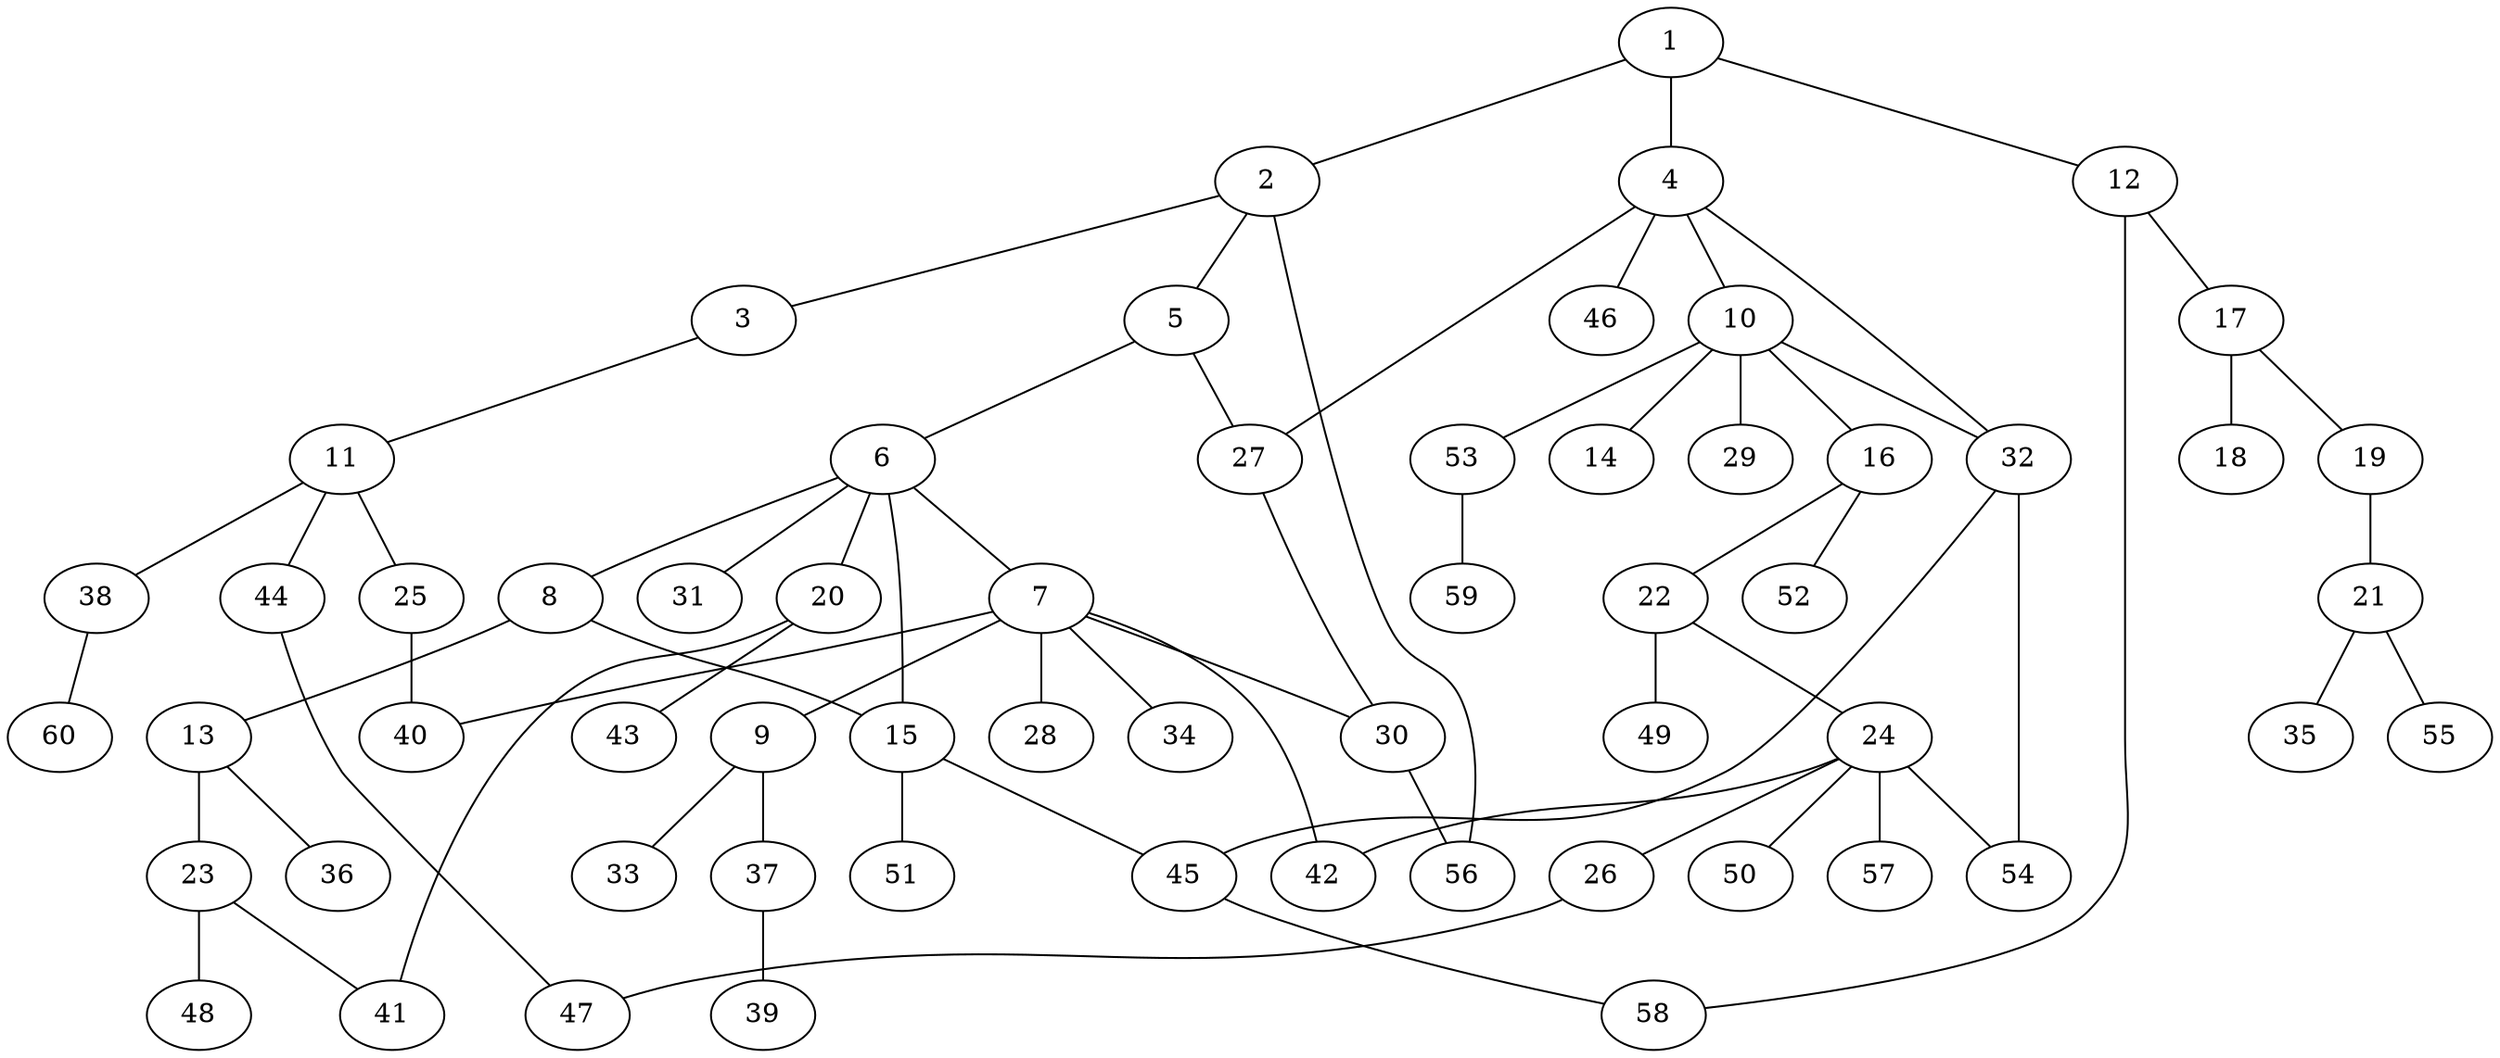 graph graphname {1--2
1--4
1--12
2--3
2--5
2--56
3--11
4--10
4--27
4--32
4--46
5--6
5--27
6--7
6--8
6--15
6--20
6--31
7--9
7--28
7--30
7--34
7--40
7--42
8--13
8--15
9--33
9--37
10--14
10--16
10--29
10--32
10--53
11--25
11--38
11--44
12--17
12--58
13--23
13--36
15--45
15--51
16--22
16--52
17--18
17--19
19--21
20--41
20--43
21--35
21--55
22--24
22--49
23--41
23--48
24--26
24--42
24--50
24--54
24--57
25--40
26--47
27--30
30--56
32--45
32--54
37--39
38--60
44--47
45--58
53--59
}